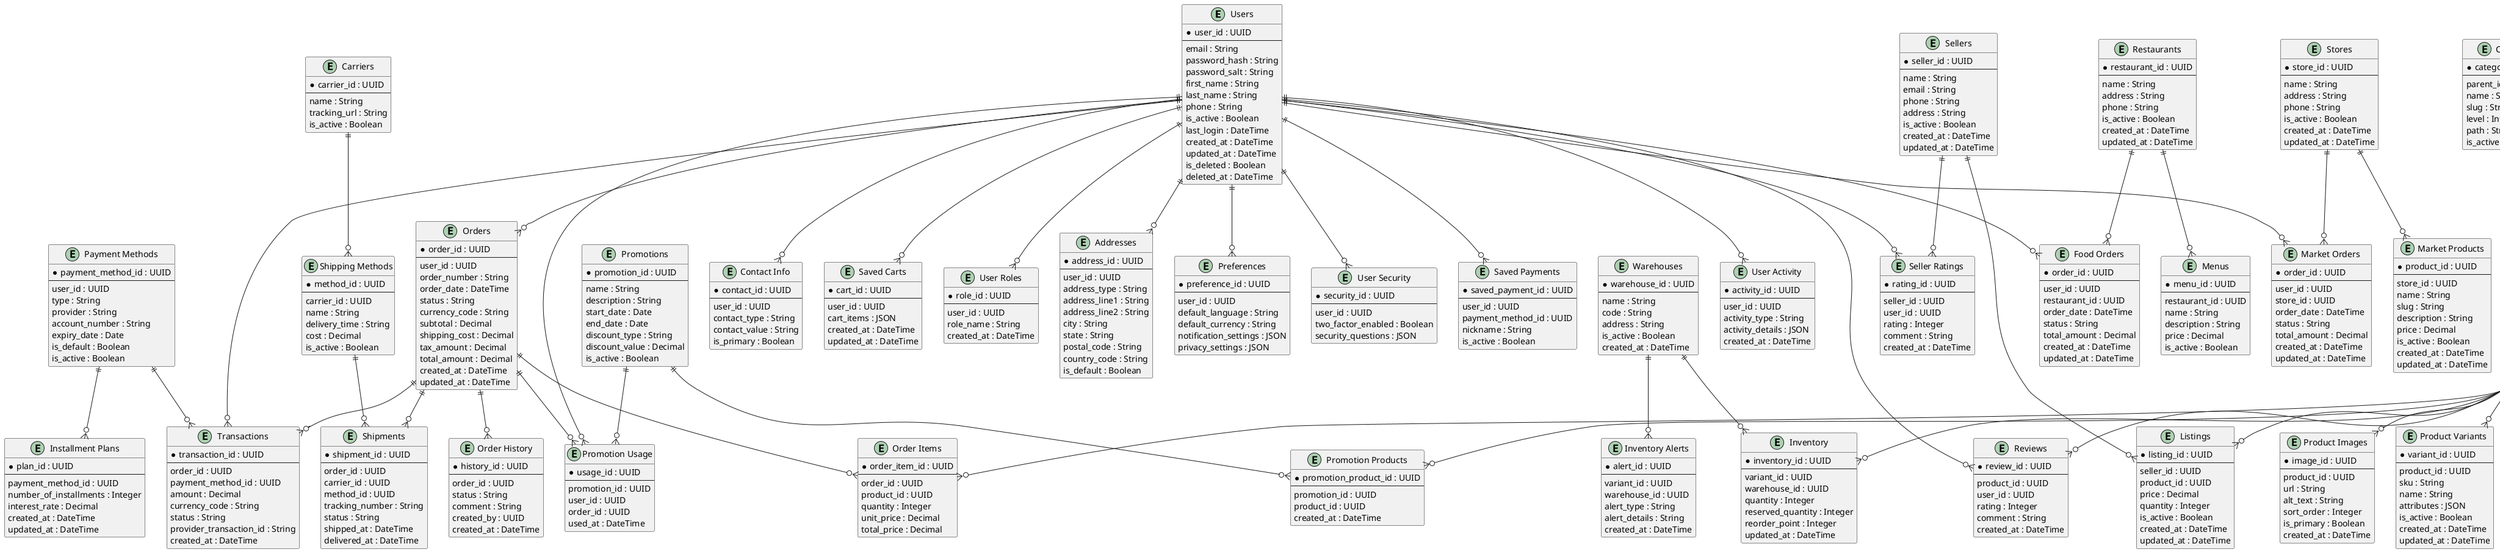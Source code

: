 @startuml trendyol_diagram

entity "Users" as users {
  *user_id : UUID
  --
  email : String
  password_hash : String
  password_salt : String
  first_name : String
  last_name : String
  phone : String
  is_active : Boolean
  last_login : DateTime
  created_at : DateTime
  updated_at : DateTime
  is_deleted : Boolean
  deleted_at : DateTime
}

entity "Contact Info" as contact_info {
  *contact_id : UUID
  --
  user_id : UUID
  contact_type : String
  contact_value : String
  is_primary : Boolean
}

entity "Saved Carts" as saved_carts {
  *cart_id : UUID
  --
  user_id : UUID
  cart_items : JSON
  created_at : DateTime
  updated_at : DateTime
}

entity "User Roles" as user_roles {
  *role_id : UUID
  --
  user_id : UUID
  role_name : String
  created_at : DateTime
}

entity "Addresses" as addresses {
  *address_id : UUID
  --
  user_id : UUID
  address_type : String
  address_line1 : String
  address_line2 : String
  city : String
  state : String
  postal_code : String
  country_code : String
  is_default : Boolean
}

entity "Preferences" as preferences {
  *preference_id : UUID
  --
  user_id : UUID
  default_language : String
  default_currency : String
  notification_settings : JSON
  privacy_settings : JSON
}

entity "User Security" as user_security {
  *security_id : UUID
  --
  user_id : UUID
  two_factor_enabled : Boolean
  security_questions : JSON
}

entity "Languages" as languages {
  *language_code : String
  --
  language_name : String
  is_default : Boolean
}

entity "Saved Payments" as saved_payments {
  *saved_payment_id : UUID
  --
  user_id : UUID
  payment_method_id : UUID
  nickname : String
  is_active : Boolean
}

entity "Categories" as categories {
  *category_id : UUID
  --
  parent_id : UUID
  name : String
  slug : String
  level : Integer
  path : String
  is_active : Boolean
}

entity "Brands" as brands {
  *brand_id : UUID
  --
  name : String
  slug : String
  description : String
  logo_url : String
  website_url : String
  is_active : Boolean
}

entity "Products" as products {
  *product_id : UUID
  --
  seller_id : UUID
  category_id : UUID
  brand_id : UUID
  name : String
  slug : String
  description : String
  is_active : Boolean
  created_at : DateTime
  updated_at : DateTime
}

entity "Product Specifications" as product_specifications {
  *specification_id : UUID
  --
  product_id : UUID
  key : String
  value : String
  created_at : DateTime
}

entity "Product Images" as product_images {
  *image_id : UUID
  --
  product_id : UUID
  url : String
  alt_text : String
  sort_order : Integer
  is_primary : Boolean
  created_at : DateTime
}

entity "Product Variants" as product_variants {
  *variant_id : UUID
  --
  product_id : UUID
  sku : String
  name : String
  attributes : JSON
  is_active : Boolean
  created_at : DateTime
  updated_at : DateTime
}

entity "Warehouses" as warehouses {
  *warehouse_id : UUID
  --
  name : String
  code : String
  address : String
  is_active : Boolean
  created_at : DateTime
}

entity "Inventory" as inventory {
  *inventory_id : UUID
  --
  variant_id : UUID
  warehouse_id : UUID
  quantity : Integer
  reserved_quantity : Integer
  reorder_point : Integer
  updated_at : DateTime
}

entity "Reviews" as reviews {
  *review_id : UUID
  --
  product_id : UUID
  user_id : UUID
  rating : Integer
  comment : String
  created_at : DateTime
}

entity "Inventory Alerts" as inventory_alerts {
  *alert_id : UUID
  --
  variant_id : UUID
  warehouse_id : UUID
  alert_type : String
  alert_details : String
  created_at : DateTime
}

entity "Orders" as orders {
  *order_id : UUID
  --
  user_id : UUID
  order_number : String
  order_date : DateTime
  status : String
  currency_code : String
  subtotal : Decimal
  shipping_cost : Decimal
  tax_amount : Decimal
  total_amount : Decimal
  created_at : DateTime
  updated_at : DateTime
}

entity "Order Items" as order_items {
  *order_item_id : UUID
  --
  order_id : UUID
  product_id : UUID
  quantity : Integer
  unit_price : Decimal
  total_price : Decimal
}

entity "Order History" as order_history {
  *history_id : UUID
  --
  order_id : UUID
  status : String
  comment : String
  created_by : UUID
  created_at : DateTime
}

entity "Payment Methods" as payment_methods {
  *payment_method_id : UUID
  --
  user_id : UUID
  type : String
  provider : String
  account_number : String
  expiry_date : Date
  is_default : Boolean
  is_active : Boolean
}

entity "Transactions" as transactions {
  *transaction_id : UUID
  --
  order_id : UUID
  payment_method_id : UUID
  amount : Decimal
  currency_code : String
  status : String
  provider_transaction_id : String
  created_at : DateTime
}

entity "Installment Plans" as installment_plans {
  *plan_id : UUID
  --
  payment_method_id : UUID
  number_of_installments : Integer
  interest_rate : Decimal
  created_at : DateTime
  updated_at : DateTime
}

entity "Carriers" as carriers {
  *carrier_id : UUID
  --
  name : String
  tracking_url : String
  is_active : Boolean
}

entity "Shipping Methods" as shipping_methods {
  *method_id : UUID
  --
  carrier_id : UUID
  name : String
  delivery_time : String
  cost : Decimal
  is_active : Boolean
}

entity "Shipments" as shipments {
  *shipment_id : UUID
  --
  order_id : UUID
  carrier_id : UUID
  method_id : UUID
  tracking_number : String
  status : String
  shipped_at : DateTime
  delivered_at : DateTime
}

entity "User Activity" as user_activity {
  *activity_id : UUID
  --
  user_id : UUID
  activity_type : String
  activity_details : JSON
  created_at : DateTime
}

entity "Product Views" as product_views {
  *view_id : UUID
  --
  user_id : UUID
  product_id : UUID
  viewed_at : DateTime
}

entity "Sales Performance" as sales_performance {
  *performance_id : UUID
  --
  product_id : UUID
  category_id : UUID
  sales_date : Date
  units_sold : Integer
  total_revenue : Decimal
  created_at : DateTime
}

entity "Sellers" as sellers {
  *seller_id : UUID
  --
  name : String
  email : String
  phone : String
  address : String
  is_active : Boolean
  created_at : DateTime
  updated_at : DateTime
}

entity "Seller Ratings" as seller_ratings {
  *rating_id : UUID
  --
  seller_id : UUID
  user_id : UUID
  rating : Integer
  comment : String
  created_at : DateTime
}

entity "Listings" as listings {
  *listing_id : UUID
  --
  seller_id : UUID
  product_id : UUID
  price : Decimal
  quantity : Integer
  is_active : Boolean
  created_at : DateTime
  updated_at : DateTime
}

entity "Promotions" as promotions {
  *promotion_id : UUID
  --
  name : String
  description : String
  start_date : Date
  end_date : Date
  discount_type : String
  discount_value : Decimal
  is_active : Boolean
}

entity "Promotion Products" as promotion_products {
  *promotion_product_id : UUID
  --
  promotion_id : UUID
  product_id : UUID
  created_at : DateTime
}

entity "Promotion Usage" as promotion_usage {
  *usage_id : UUID
  --
  promotion_id : UUID
  user_id : UUID
  order_id : UUID
  used_at : DateTime
}

entity "Restaurants" as restaurants {
  *restaurant_id : UUID
  --
  name : String
  address : String
  phone : String
  is_active : Boolean
  created_at : DateTime
  updated_at : DateTime
}

entity "Menus" as menus {
  *menu_id : UUID
  --
  restaurant_id : UUID
  name : String
  description : String
  price : Decimal
  is_active : Boolean
}

entity "Food Orders" as food_orders {
  *order_id : UUID
  --
  user_id : UUID
  restaurant_id : UUID
  order_date : DateTime
  status : String
  total_amount : Decimal
  created_at : DateTime
  updated_at : DateTime
}

entity "Stores" as stores {
  *store_id : UUID
  --
  name : String
  address : String
  phone : String
  is_active : Boolean
  created_at : DateTime
  updated_at : DateTime
}

entity "Market Products" as market_products {
  *product_id : UUID
  --
  store_id : UUID
  name : String
  slug : String
  description : String
  price : Decimal
  is_active : Boolean
  created_at : DateTime
  updated_at : DateTime
}

entity "Market Orders" as market_orders {
  *order_id : UUID
  --
  user_id : UUID
  store_id : UUID
  order_date : DateTime
  status : String
  total_amount : Decimal
  created_at : DateTime
  updated_at : DateTime
}

users ||--o{ contact_info
users ||--o{ saved_carts
users ||--o{ user_roles
users ||--o{ addresses
users ||--o{ preferences
users ||--o{ user_security
users ||--o{ saved_payments
users ||--o{ user_activity
users ||--o{ reviews
users ||--o{ orders
users ||--o{ transactions
users ||--o{ seller_ratings
users ||--o{ promotion_usage
users ||--o{ food_orders
users ||--o{ market_orders

products ||--o{ product_specifications
products ||--o{ product_images
products ||--o{ product_variants
products ||--o{ inventory
products ||--o{ reviews
products ||--o{ order_items
products ||--o{ product_views
products ||--o{ sales_performance
products ||--o{ listings
products ||--o{ promotion_products

orders ||--o{ order_items
orders ||--o{ order_history
orders ||--o{ shipments
orders ||--o{ transactions
orders ||--o{ promotion_usage

sellers ||--o{ listings
sellers ||--o{ seller_ratings

categories ||--o{ products
brands ||--o{ products
warehouses ||--o{ inventory
warehouses ||--o{ inventory_alerts

carriers ||--o{ shipping_methods
shipping_methods ||--o{ shipments

payment_methods ||--o{ transactions
payment_methods ||--o{ installment_plans

promotions ||--o{ promotion_products
promotions ||--o{ promotion_usage

restaurants ||--o{ menus
restaurants ||--o{ food_orders

stores ||--o{ market_products
stores ||--o{ market_orders

@enduml
